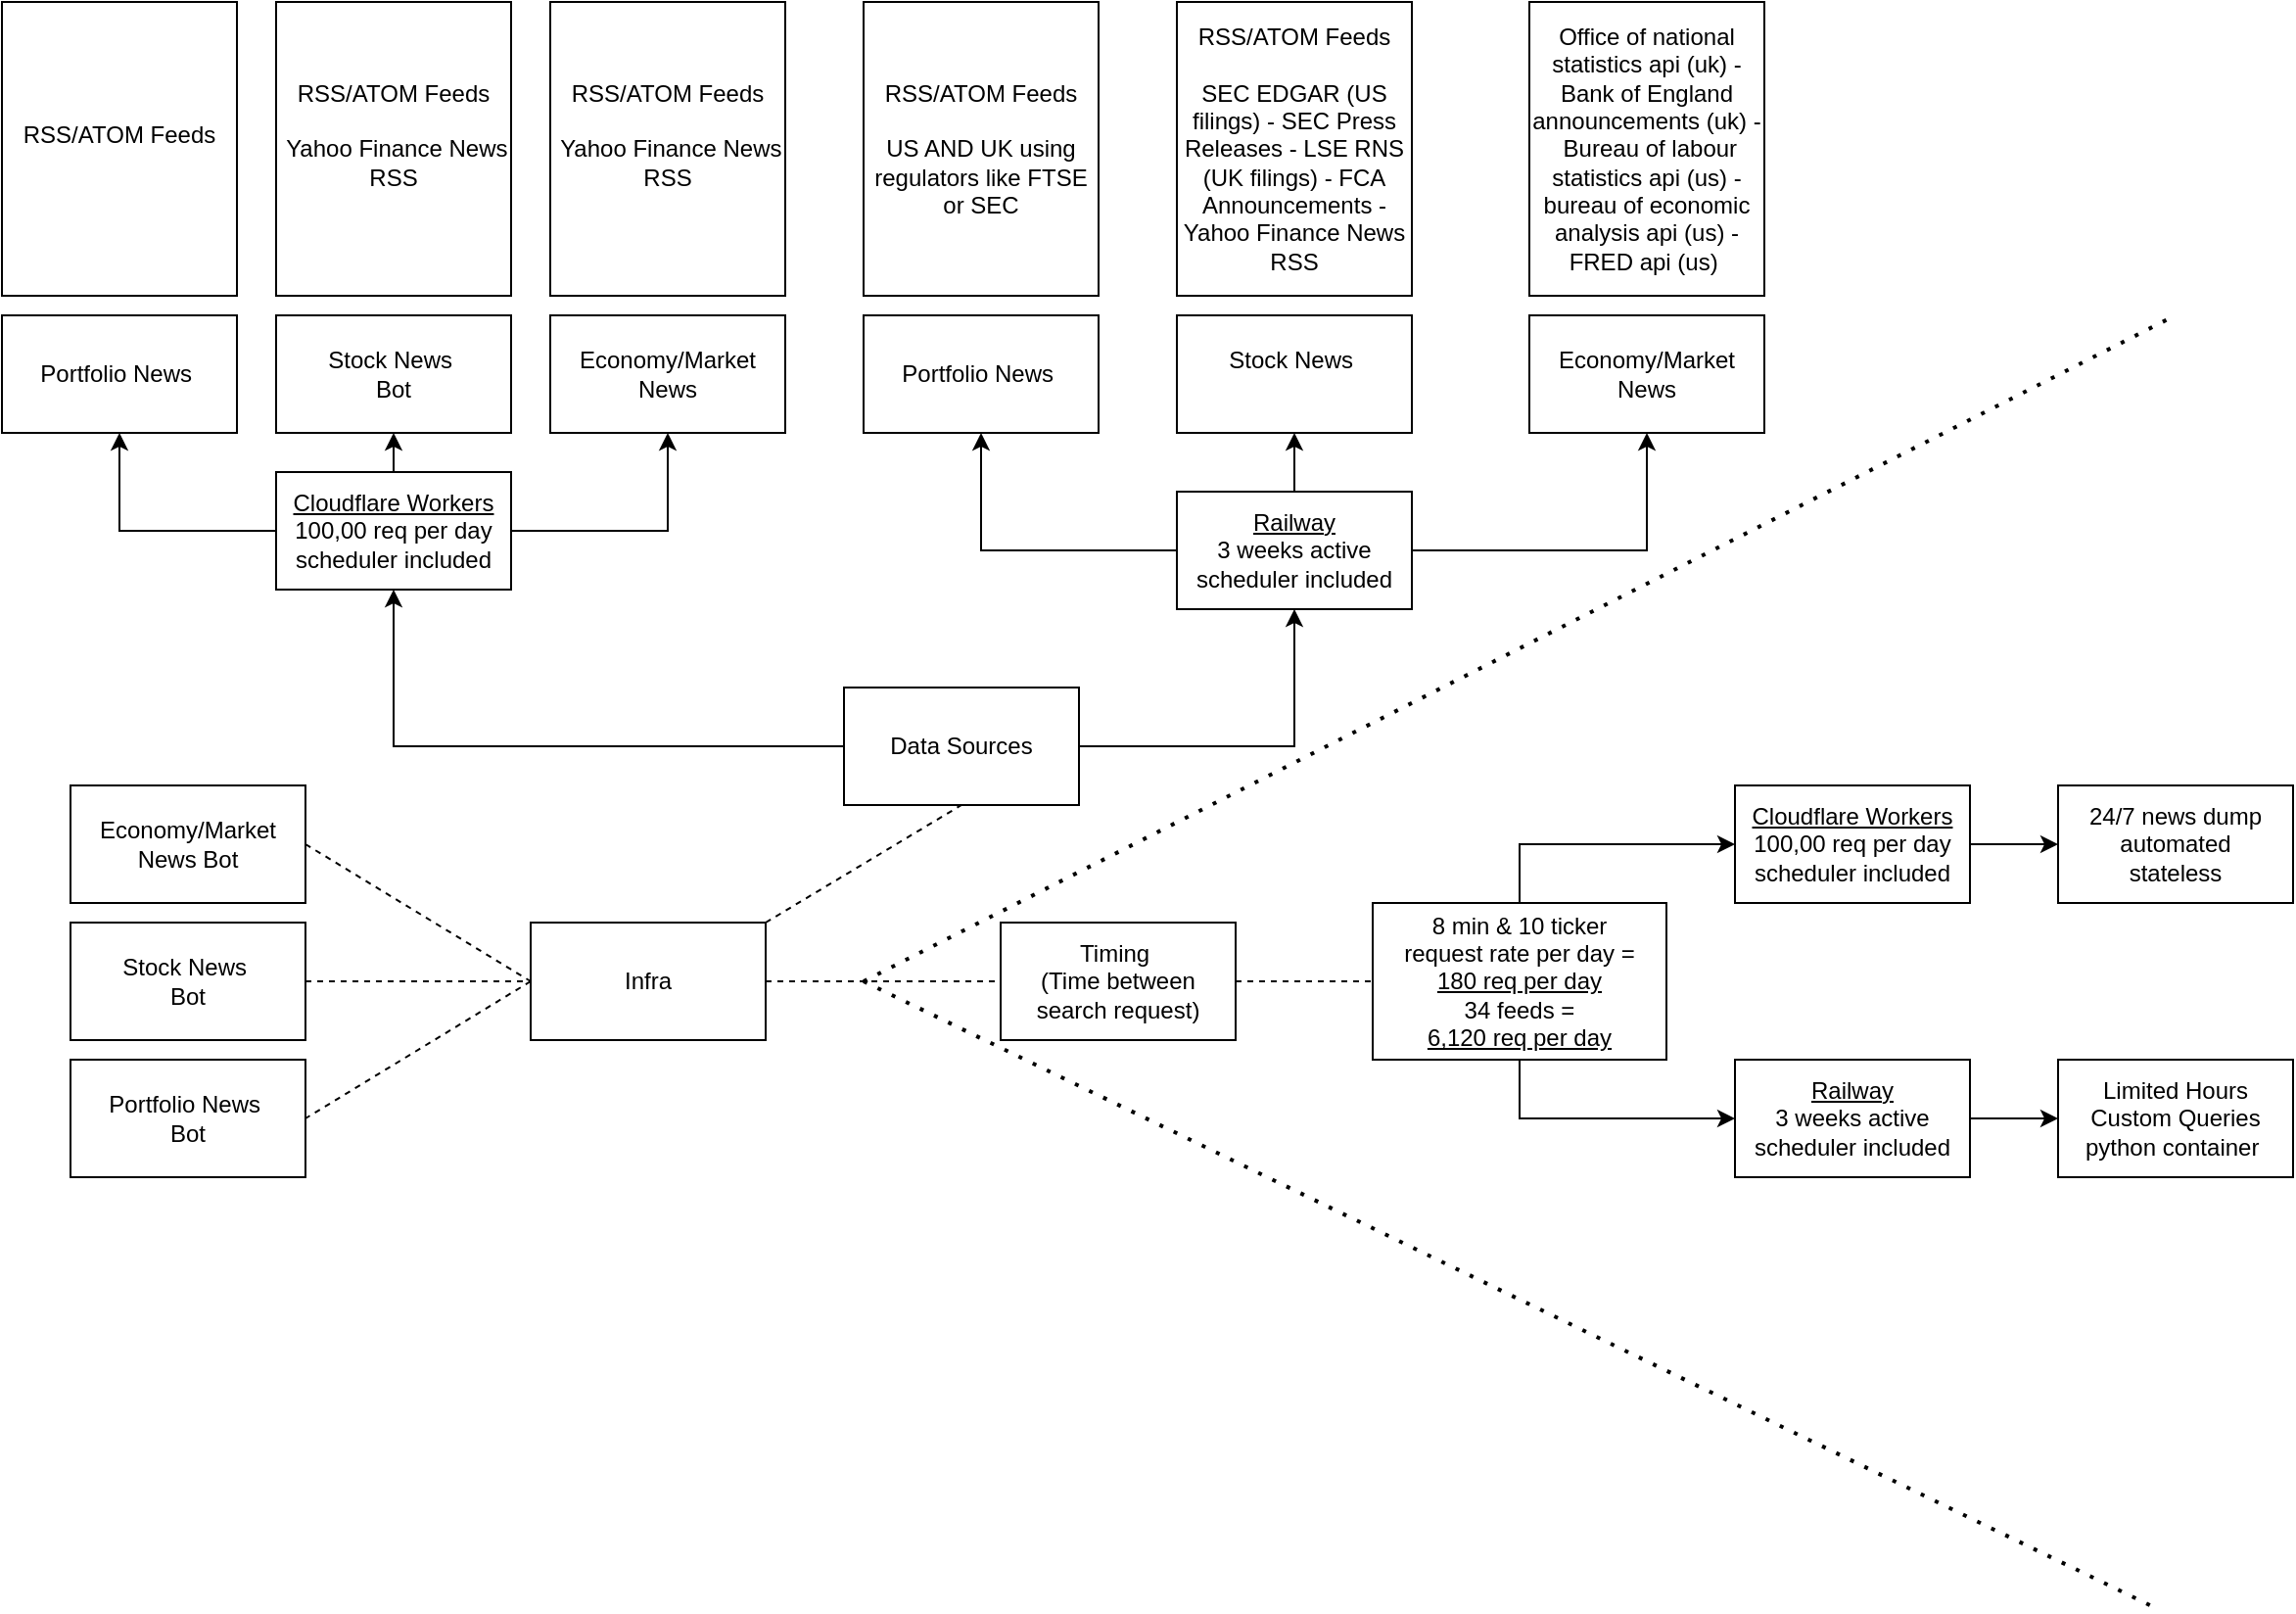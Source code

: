 <mxfile version="28.2.3">
  <diagram name="Page-1" id="nnKsCKl-IWVN3tEq_9vp">
    <mxGraphModel dx="1809" dy="2177" grid="1" gridSize="10" guides="1" tooltips="1" connect="1" arrows="1" fold="1" page="1" pageScale="1" pageWidth="850" pageHeight="1100" math="0" shadow="0">
      <root>
        <mxCell id="0" />
        <mxCell id="1" parent="0" />
        <mxCell id="F9hRTfmgnlkbgTNk5HiP-1" value="Stock News&amp;nbsp;&lt;div&gt;Bot&lt;/div&gt;" style="rounded=0;whiteSpace=wrap;html=1;" parent="1" vertex="1">
          <mxGeometry x="365" y="400" width="120" height="60" as="geometry" />
        </mxCell>
        <mxCell id="F9hRTfmgnlkbgTNk5HiP-2" value="" style="endArrow=none;dashed=1;html=1;rounded=0;exitX=1;exitY=0.5;exitDx=0;exitDy=0;" parent="1" source="F9hRTfmgnlkbgTNk5HiP-1" edge="1">
          <mxGeometry width="50" height="50" relative="1" as="geometry">
            <mxPoint x="570" y="460" as="sourcePoint" />
            <mxPoint x="600" y="430" as="targetPoint" />
          </mxGeometry>
        </mxCell>
        <mxCell id="F9hRTfmgnlkbgTNk5HiP-3" value="Infra" style="rounded=0;whiteSpace=wrap;html=1;" parent="1" vertex="1">
          <mxGeometry x="600" y="400" width="120" height="60" as="geometry" />
        </mxCell>
        <mxCell id="F9hRTfmgnlkbgTNk5HiP-4" value="Timing&amp;nbsp;&lt;div&gt;(Time between&lt;/div&gt;&lt;div&gt;search request)&lt;/div&gt;" style="rounded=0;whiteSpace=wrap;html=1;" parent="1" vertex="1">
          <mxGeometry x="840" y="400" width="120" height="60" as="geometry" />
        </mxCell>
        <mxCell id="F9hRTfmgnlkbgTNk5HiP-5" value="" style="endArrow=none;dashed=1;html=1;rounded=0;entryX=0;entryY=0.5;entryDx=0;entryDy=0;exitX=1;exitY=0.5;exitDx=0;exitDy=0;" parent="1" source="F9hRTfmgnlkbgTNk5HiP-3" target="F9hRTfmgnlkbgTNk5HiP-4" edge="1">
          <mxGeometry width="50" height="50" relative="1" as="geometry">
            <mxPoint x="860" y="640" as="sourcePoint" />
            <mxPoint x="910" y="590" as="targetPoint" />
          </mxGeometry>
        </mxCell>
        <mxCell id="-WAHRenZTirL-p5Dnmoj-7" style="edgeStyle=orthogonalEdgeStyle;rounded=0;orthogonalLoop=1;jettySize=auto;html=1;entryX=0;entryY=0.5;entryDx=0;entryDy=0;exitX=0.5;exitY=0;exitDx=0;exitDy=0;" edge="1" parent="1" source="-WAHRenZTirL-p5Dnmoj-1" target="-WAHRenZTirL-p5Dnmoj-4">
          <mxGeometry relative="1" as="geometry" />
        </mxCell>
        <mxCell id="-WAHRenZTirL-p5Dnmoj-8" style="edgeStyle=orthogonalEdgeStyle;rounded=0;orthogonalLoop=1;jettySize=auto;html=1;entryX=0;entryY=0.5;entryDx=0;entryDy=0;exitX=0.5;exitY=1;exitDx=0;exitDy=0;" edge="1" parent="1" source="-WAHRenZTirL-p5Dnmoj-1" target="-WAHRenZTirL-p5Dnmoj-5">
          <mxGeometry relative="1" as="geometry" />
        </mxCell>
        <mxCell id="-WAHRenZTirL-p5Dnmoj-1" value="8 min &amp;amp; 10 ticker&lt;div&gt;request rate per day =&lt;div&gt;&lt;u&gt;180 req per day&lt;/u&gt;&lt;br&gt;&lt;div&gt;34 feeds =&lt;/div&gt;&lt;/div&gt;&lt;/div&gt;&lt;div&gt;&lt;u&gt;6,120 req per day&lt;/u&gt;&lt;/div&gt;" style="rounded=0;whiteSpace=wrap;html=1;" vertex="1" parent="1">
          <mxGeometry x="1030" y="390" width="150" height="80" as="geometry" />
        </mxCell>
        <mxCell id="-WAHRenZTirL-p5Dnmoj-2" value="" style="endArrow=none;dashed=1;html=1;rounded=0;entryX=0;entryY=0.5;entryDx=0;entryDy=0;exitX=1;exitY=0.5;exitDx=0;exitDy=0;" edge="1" parent="1" source="F9hRTfmgnlkbgTNk5HiP-4" target="-WAHRenZTirL-p5Dnmoj-1">
          <mxGeometry width="50" height="50" relative="1" as="geometry">
            <mxPoint x="890" y="490" as="sourcePoint" />
            <mxPoint x="1010" y="490" as="targetPoint" />
          </mxGeometry>
        </mxCell>
        <mxCell id="-WAHRenZTirL-p5Dnmoj-13" style="edgeStyle=orthogonalEdgeStyle;rounded=0;orthogonalLoop=1;jettySize=auto;html=1;exitX=1;exitY=0.5;exitDx=0;exitDy=0;entryX=0;entryY=0.5;entryDx=0;entryDy=0;" edge="1" parent="1" source="-WAHRenZTirL-p5Dnmoj-4" target="-WAHRenZTirL-p5Dnmoj-9">
          <mxGeometry relative="1" as="geometry" />
        </mxCell>
        <mxCell id="-WAHRenZTirL-p5Dnmoj-4" value="&lt;u&gt;Cloudflare Workers&lt;/u&gt;&lt;div&gt;100,00 req per day&lt;/div&gt;&lt;div&gt;scheduler included&lt;/div&gt;" style="rounded=0;whiteSpace=wrap;html=1;" vertex="1" parent="1">
          <mxGeometry x="1215" y="330" width="120" height="60" as="geometry" />
        </mxCell>
        <mxCell id="-WAHRenZTirL-p5Dnmoj-14" style="edgeStyle=orthogonalEdgeStyle;rounded=0;orthogonalLoop=1;jettySize=auto;html=1;exitX=1;exitY=0.5;exitDx=0;exitDy=0;entryX=0;entryY=0.5;entryDx=0;entryDy=0;" edge="1" parent="1" source="-WAHRenZTirL-p5Dnmoj-5" target="-WAHRenZTirL-p5Dnmoj-10">
          <mxGeometry relative="1" as="geometry" />
        </mxCell>
        <mxCell id="-WAHRenZTirL-p5Dnmoj-5" value="&lt;u&gt;Railway&lt;/u&gt;&lt;div&gt;3 weeks active&lt;/div&gt;&lt;div&gt;scheduler included&lt;/div&gt;" style="rounded=0;whiteSpace=wrap;html=1;" vertex="1" parent="1">
          <mxGeometry x="1215" y="470" width="120" height="60" as="geometry" />
        </mxCell>
        <mxCell id="-WAHRenZTirL-p5Dnmoj-9" value="24/7 news dump&lt;div&gt;automated&lt;/div&gt;&lt;div&gt;stateless&lt;/div&gt;" style="rounded=0;whiteSpace=wrap;html=1;" vertex="1" parent="1">
          <mxGeometry x="1380" y="330" width="120" height="60" as="geometry" />
        </mxCell>
        <mxCell id="-WAHRenZTirL-p5Dnmoj-10" value="Limited Hours&lt;div&gt;Custom Queries&lt;/div&gt;&lt;div&gt;python container&amp;nbsp;&lt;/div&gt;" style="rounded=0;whiteSpace=wrap;html=1;" vertex="1" parent="1">
          <mxGeometry x="1380" y="470" width="120" height="60" as="geometry" />
        </mxCell>
        <mxCell id="-WAHRenZTirL-p5Dnmoj-11" value="" style="endArrow=none;dashed=1;html=1;dashPattern=1 3;strokeWidth=2;rounded=0;" edge="1" parent="1">
          <mxGeometry width="50" height="50" relative="1" as="geometry">
            <mxPoint x="770" y="430" as="sourcePoint" />
            <mxPoint x="1440" y="90" as="targetPoint" />
          </mxGeometry>
        </mxCell>
        <mxCell id="-WAHRenZTirL-p5Dnmoj-12" value="" style="endArrow=none;dashed=1;html=1;dashPattern=1 3;strokeWidth=2;rounded=0;" edge="1" parent="1">
          <mxGeometry width="50" height="50" relative="1" as="geometry">
            <mxPoint x="770" y="430" as="sourcePoint" />
            <mxPoint x="1430" y="750" as="targetPoint" />
          </mxGeometry>
        </mxCell>
        <mxCell id="-WAHRenZTirL-p5Dnmoj-15" value="Economy/Market News Bot" style="rounded=0;whiteSpace=wrap;html=1;" vertex="1" parent="1">
          <mxGeometry x="365" y="330" width="120" height="60" as="geometry" />
        </mxCell>
        <mxCell id="-WAHRenZTirL-p5Dnmoj-16" value="Portfolio News&amp;nbsp;&lt;div&gt;Bot&lt;/div&gt;" style="rounded=0;whiteSpace=wrap;html=1;" vertex="1" parent="1">
          <mxGeometry x="365" y="470" width="120" height="60" as="geometry" />
        </mxCell>
        <mxCell id="-WAHRenZTirL-p5Dnmoj-17" value="" style="endArrow=none;dashed=1;html=1;rounded=0;exitX=1;exitY=0.5;exitDx=0;exitDy=0;entryX=0;entryY=0.5;entryDx=0;entryDy=0;" edge="1" parent="1" source="-WAHRenZTirL-p5Dnmoj-15" target="F9hRTfmgnlkbgTNk5HiP-3">
          <mxGeometry width="50" height="50" relative="1" as="geometry">
            <mxPoint x="520" y="420" as="sourcePoint" />
            <mxPoint x="635" y="420" as="targetPoint" />
          </mxGeometry>
        </mxCell>
        <mxCell id="-WAHRenZTirL-p5Dnmoj-18" value="" style="endArrow=none;dashed=1;html=1;rounded=0;exitX=0;exitY=0.5;exitDx=0;exitDy=0;entryX=1;entryY=0.5;entryDx=0;entryDy=0;" edge="1" parent="1" source="F9hRTfmgnlkbgTNk5HiP-3" target="-WAHRenZTirL-p5Dnmoj-16">
          <mxGeometry width="50" height="50" relative="1" as="geometry">
            <mxPoint x="560" y="430" as="sourcePoint" />
            <mxPoint x="680" y="530" as="targetPoint" />
          </mxGeometry>
        </mxCell>
        <mxCell id="-WAHRenZTirL-p5Dnmoj-24" style="edgeStyle=orthogonalEdgeStyle;rounded=0;orthogonalLoop=1;jettySize=auto;html=1;entryX=0.5;entryY=1;entryDx=0;entryDy=0;" edge="1" parent="1" source="-WAHRenZTirL-p5Dnmoj-19" target="-WAHRenZTirL-p5Dnmoj-22">
          <mxGeometry relative="1" as="geometry" />
        </mxCell>
        <mxCell id="-WAHRenZTirL-p5Dnmoj-25" style="edgeStyle=orthogonalEdgeStyle;rounded=0;orthogonalLoop=1;jettySize=auto;html=1;entryX=0.5;entryY=1;entryDx=0;entryDy=0;exitX=1;exitY=0.5;exitDx=0;exitDy=0;" edge="1" parent="1" source="-WAHRenZTirL-p5Dnmoj-19" target="-WAHRenZTirL-p5Dnmoj-23">
          <mxGeometry relative="1" as="geometry" />
        </mxCell>
        <mxCell id="-WAHRenZTirL-p5Dnmoj-19" value="Data Sources" style="rounded=0;whiteSpace=wrap;html=1;" vertex="1" parent="1">
          <mxGeometry x="760" y="280" width="120" height="60" as="geometry" />
        </mxCell>
        <mxCell id="-WAHRenZTirL-p5Dnmoj-21" value="" style="endArrow=none;dashed=1;html=1;rounded=0;entryX=0.5;entryY=1;entryDx=0;entryDy=0;exitX=1;exitY=0;exitDx=0;exitDy=0;" edge="1" parent="1" source="F9hRTfmgnlkbgTNk5HiP-3" target="-WAHRenZTirL-p5Dnmoj-19">
          <mxGeometry width="50" height="50" relative="1" as="geometry">
            <mxPoint x="750" y="430" as="sourcePoint" />
            <mxPoint x="870" y="430" as="targetPoint" />
          </mxGeometry>
        </mxCell>
        <mxCell id="-WAHRenZTirL-p5Dnmoj-32" style="edgeStyle=orthogonalEdgeStyle;rounded=0;orthogonalLoop=1;jettySize=auto;html=1;entryX=0.5;entryY=1;entryDx=0;entryDy=0;exitX=1;exitY=0.5;exitDx=0;exitDy=0;" edge="1" parent="1" source="-WAHRenZTirL-p5Dnmoj-22" target="-WAHRenZTirL-p5Dnmoj-29">
          <mxGeometry relative="1" as="geometry" />
        </mxCell>
        <mxCell id="-WAHRenZTirL-p5Dnmoj-33" style="edgeStyle=orthogonalEdgeStyle;rounded=0;orthogonalLoop=1;jettySize=auto;html=1;entryX=0.5;entryY=1;entryDx=0;entryDy=0;" edge="1" parent="1" source="-WAHRenZTirL-p5Dnmoj-22" target="-WAHRenZTirL-p5Dnmoj-31">
          <mxGeometry relative="1" as="geometry" />
        </mxCell>
        <mxCell id="-WAHRenZTirL-p5Dnmoj-34" style="edgeStyle=orthogonalEdgeStyle;rounded=0;orthogonalLoop=1;jettySize=auto;html=1;exitX=0.5;exitY=0;exitDx=0;exitDy=0;entryX=0.5;entryY=1;entryDx=0;entryDy=0;" edge="1" parent="1" source="-WAHRenZTirL-p5Dnmoj-22" target="-WAHRenZTirL-p5Dnmoj-30">
          <mxGeometry relative="1" as="geometry" />
        </mxCell>
        <mxCell id="-WAHRenZTirL-p5Dnmoj-22" value="&lt;u&gt;Cloudflare Workers&lt;/u&gt;&lt;div&gt;100,00 req per day&lt;/div&gt;&lt;div&gt;scheduler included&lt;/div&gt;" style="rounded=0;whiteSpace=wrap;html=1;" vertex="1" parent="1">
          <mxGeometry x="470" y="170" width="120" height="60" as="geometry" />
        </mxCell>
        <mxCell id="-WAHRenZTirL-p5Dnmoj-35" style="edgeStyle=orthogonalEdgeStyle;rounded=0;orthogonalLoop=1;jettySize=auto;html=1;entryX=0.5;entryY=1;entryDx=0;entryDy=0;" edge="1" parent="1" source="-WAHRenZTirL-p5Dnmoj-23" target="-WAHRenZTirL-p5Dnmoj-28">
          <mxGeometry relative="1" as="geometry" />
        </mxCell>
        <mxCell id="-WAHRenZTirL-p5Dnmoj-36" style="edgeStyle=orthogonalEdgeStyle;rounded=0;orthogonalLoop=1;jettySize=auto;html=1;entryX=0.5;entryY=1;entryDx=0;entryDy=0;" edge="1" parent="1" source="-WAHRenZTirL-p5Dnmoj-23" target="-WAHRenZTirL-p5Dnmoj-26">
          <mxGeometry relative="1" as="geometry" />
        </mxCell>
        <mxCell id="-WAHRenZTirL-p5Dnmoj-37" style="edgeStyle=orthogonalEdgeStyle;rounded=0;orthogonalLoop=1;jettySize=auto;html=1;entryX=0.5;entryY=1;entryDx=0;entryDy=0;" edge="1" parent="1" source="-WAHRenZTirL-p5Dnmoj-23" target="-WAHRenZTirL-p5Dnmoj-27">
          <mxGeometry relative="1" as="geometry" />
        </mxCell>
        <mxCell id="-WAHRenZTirL-p5Dnmoj-23" value="&lt;u&gt;Railway&lt;/u&gt;&lt;div&gt;3 weeks active&lt;/div&gt;&lt;div&gt;scheduler included&lt;/div&gt;" style="rounded=0;whiteSpace=wrap;html=1;" vertex="1" parent="1">
          <mxGeometry x="930" y="180" width="120" height="60" as="geometry" />
        </mxCell>
        <mxCell id="-WAHRenZTirL-p5Dnmoj-26" value="Stock News&amp;nbsp;&lt;div&gt;&lt;br&gt;&lt;/div&gt;" style="rounded=0;whiteSpace=wrap;html=1;" vertex="1" parent="1">
          <mxGeometry x="930" y="90" width="120" height="60" as="geometry" />
        </mxCell>
        <mxCell id="-WAHRenZTirL-p5Dnmoj-27" value="Economy/Market News" style="rounded=0;whiteSpace=wrap;html=1;" vertex="1" parent="1">
          <mxGeometry x="1110" y="90" width="120" height="60" as="geometry" />
        </mxCell>
        <mxCell id="-WAHRenZTirL-p5Dnmoj-28" value="Portfolio News&amp;nbsp;" style="rounded=0;whiteSpace=wrap;html=1;" vertex="1" parent="1">
          <mxGeometry x="770" y="90" width="120" height="60" as="geometry" />
        </mxCell>
        <mxCell id="-WAHRenZTirL-p5Dnmoj-29" value="Economy/Market News" style="rounded=0;whiteSpace=wrap;html=1;" vertex="1" parent="1">
          <mxGeometry x="610" y="90" width="120" height="60" as="geometry" />
        </mxCell>
        <mxCell id="-WAHRenZTirL-p5Dnmoj-30" value="Stock News&amp;nbsp;&lt;div&gt;Bot&lt;/div&gt;" style="rounded=0;whiteSpace=wrap;html=1;" vertex="1" parent="1">
          <mxGeometry x="470" y="90" width="120" height="60" as="geometry" />
        </mxCell>
        <mxCell id="-WAHRenZTirL-p5Dnmoj-31" value="Portfolio News&amp;nbsp;" style="rounded=0;whiteSpace=wrap;html=1;" vertex="1" parent="1">
          <mxGeometry x="330" y="90" width="120" height="60" as="geometry" />
        </mxCell>
        <mxCell id="-WAHRenZTirL-p5Dnmoj-40" value="&lt;div&gt;RSS/ATOM Feeds&lt;/div&gt;&lt;div&gt;&lt;br&gt;&lt;/div&gt;&lt;div&gt;US AND UK using regulators like FTSE or SEC&lt;/div&gt;" style="rounded=0;whiteSpace=wrap;html=1;" vertex="1" parent="1">
          <mxGeometry x="770" y="-70" width="120" height="150" as="geometry" />
        </mxCell>
        <mxCell id="-WAHRenZTirL-p5Dnmoj-42" value="&lt;div&gt;RSS/ATOM Feeds&lt;/div&gt;&lt;div&gt;&lt;br&gt;&lt;/div&gt;SEC EDGAR (US filings) - SEC Press Releases - LSE RNS (UK filings) - FCA Announcements - Yahoo Finance News RSS" style="rounded=0;whiteSpace=wrap;html=1;" vertex="1" parent="1">
          <mxGeometry x="930" y="-70" width="120" height="150" as="geometry" />
        </mxCell>
        <mxCell id="-WAHRenZTirL-p5Dnmoj-44" value="&lt;div&gt;Office of national statistics api (uk) - Bank of England announcements (uk) - &amp;nbsp;Bureau of labour statistics api (us) - bureau of economic analysis api (us) - FRED api (us)&amp;nbsp;&lt;/div&gt;" style="rounded=0;whiteSpace=wrap;html=1;" vertex="1" parent="1">
          <mxGeometry x="1110" y="-70" width="120" height="150" as="geometry" />
        </mxCell>
        <mxCell id="-WAHRenZTirL-p5Dnmoj-46" value="&lt;div&gt;RSS/ATOM Feeds&lt;/div&gt;&lt;div&gt;&lt;br&gt;&lt;/div&gt;&lt;div&gt;&amp;nbsp;Yahoo Finance News RSS&lt;br&gt;&lt;/div&gt;&lt;div&gt;&lt;br&gt;&lt;/div&gt;" style="rounded=0;whiteSpace=wrap;html=1;" vertex="1" parent="1">
          <mxGeometry x="470" y="-70" width="120" height="150" as="geometry" />
        </mxCell>
        <mxCell id="-WAHRenZTirL-p5Dnmoj-47" value="&lt;div&gt;RSS/ATOM Feeds&lt;/div&gt;&lt;div&gt;&lt;br&gt;&lt;/div&gt;" style="rounded=0;whiteSpace=wrap;html=1;" vertex="1" parent="1">
          <mxGeometry x="330" y="-70" width="120" height="150" as="geometry" />
        </mxCell>
        <mxCell id="-WAHRenZTirL-p5Dnmoj-48" value="&lt;div&gt;RSS/ATOM Feeds&lt;/div&gt;&lt;div&gt;&lt;br&gt;&lt;/div&gt;&lt;div&gt;&amp;nbsp;Yahoo Finance News RSS&lt;br&gt;&lt;/div&gt;&lt;div&gt;&lt;br&gt;&lt;/div&gt;" style="rounded=0;whiteSpace=wrap;html=1;" vertex="1" parent="1">
          <mxGeometry x="610" y="-70" width="120" height="150" as="geometry" />
        </mxCell>
      </root>
    </mxGraphModel>
  </diagram>
</mxfile>
